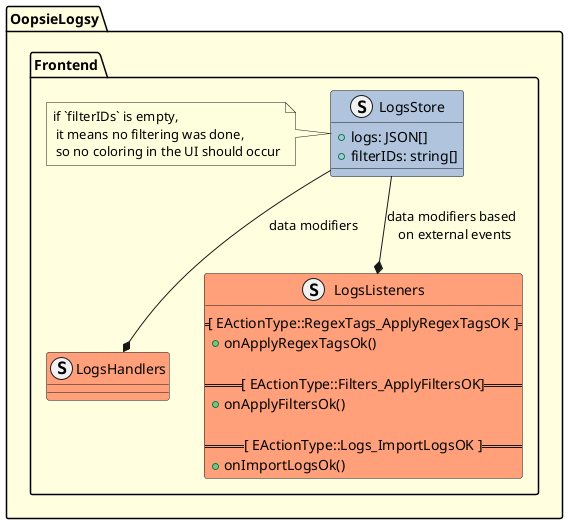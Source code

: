 @startuml Logs

package OopsieLogsy #LightYellow {
    package Frontend {
        struct LogsStore #LightSteelBlue {
            + logs: JSON[]
            + filterIDs: string[]
        }
        note left
            if `filterIDs` is empty, 
             it means no filtering was done, 
             so no coloring in the UI should occur
        end note

        struct LogsHandlers #LightSalmon {
        }

        struct LogsListeners #LightSalmon {
            ==[ EActionType::RegexTags_ApplyRegexTagsOK ]==
            + onApplyRegexTagsOk()

            ==[ EActionType::Filters_ApplyFiltersOK] ==
            + onApplyFiltersOk()

            == [ EActionType::Logs_ImportLogsOK ] ==
            + onImportLogsOk()
        }

        LogsStore -down-* LogsHandlers : data modifiers
        LogsStore -down-* LogsListeners : data modifiers based \n on external events
    }
}

@enduml